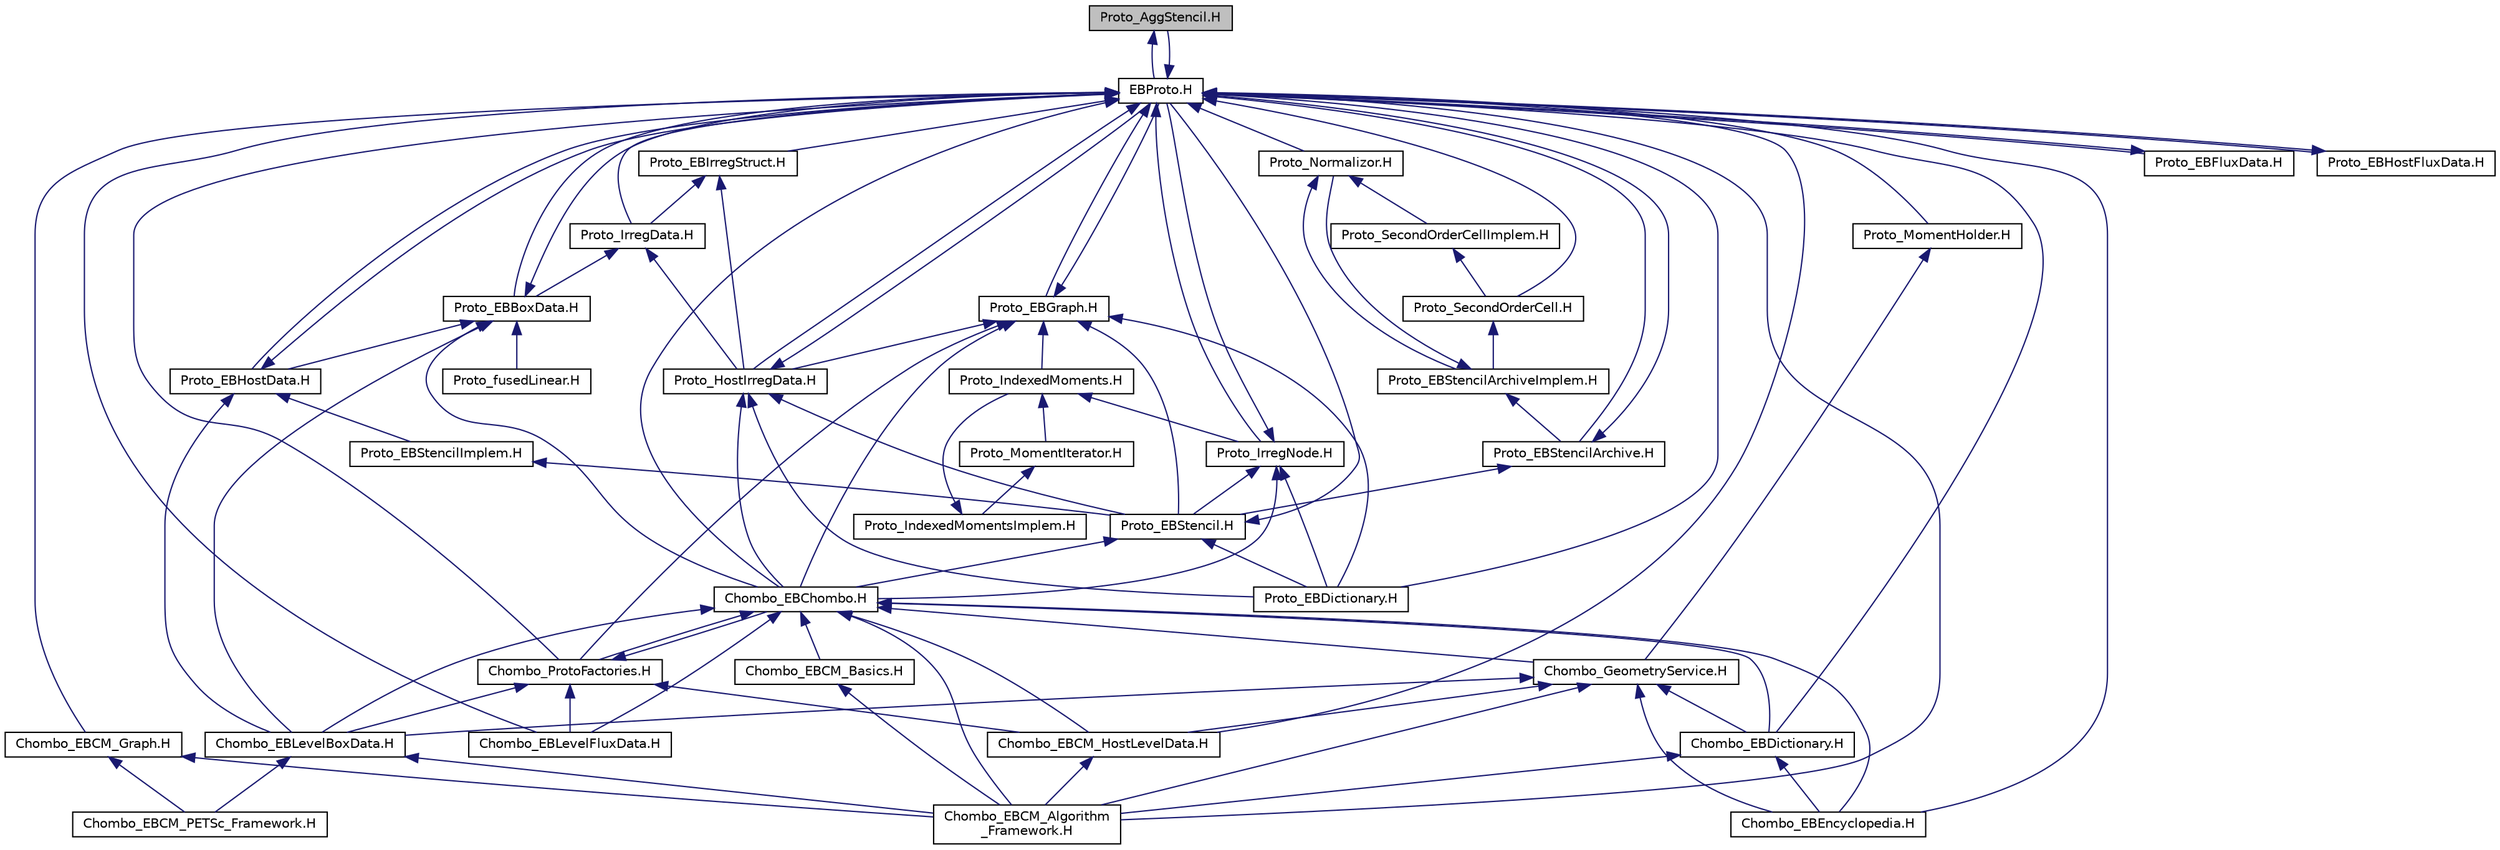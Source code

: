 digraph "Proto_AggStencil.H"
{
  edge [fontname="Helvetica",fontsize="10",labelfontname="Helvetica",labelfontsize="10"];
  node [fontname="Helvetica",fontsize="10",shape=record];
  Node107 [label="Proto_AggStencil.H",height=0.2,width=0.4,color="black", fillcolor="grey75", style="filled", fontcolor="black"];
  Node107 -> Node108 [dir="back",color="midnightblue",fontsize="10",style="solid",fontname="Helvetica"];
  Node108 [label="EBProto.H",height=0.2,width=0.4,color="black", fillcolor="white", style="filled",URL="$EBProto_8H.html"];
  Node108 -> Node109 [dir="back",color="midnightblue",fontsize="10",style="solid",fontname="Helvetica"];
  Node109 [label="Chombo_EBCM_Algorithm\l_Framework.H",height=0.2,width=0.4,color="black", fillcolor="white", style="filled",URL="$Chombo__EBCM__Algorithm__Framework_8H.html"];
  Node108 -> Node110 [dir="back",color="midnightblue",fontsize="10",style="solid",fontname="Helvetica"];
  Node110 [label="Chombo_EBCM_Graph.H",height=0.2,width=0.4,color="black", fillcolor="white", style="filled",URL="$Chombo__EBCM__Graph_8H.html"];
  Node110 -> Node109 [dir="back",color="midnightblue",fontsize="10",style="solid",fontname="Helvetica"];
  Node110 -> Node111 [dir="back",color="midnightblue",fontsize="10",style="solid",fontname="Helvetica"];
  Node111 [label="Chombo_EBCM_PETSc_Framework.H",height=0.2,width=0.4,color="black", fillcolor="white", style="filled",URL="$Chombo__EBCM__PETSc__Framework_8H.html"];
  Node108 -> Node112 [dir="back",color="midnightblue",fontsize="10",style="solid",fontname="Helvetica"];
  Node112 [label="Chombo_EBCM_HostLevelData.H",height=0.2,width=0.4,color="black", fillcolor="white", style="filled",URL="$Chombo__EBCM__HostLevelData_8H.html"];
  Node112 -> Node109 [dir="back",color="midnightblue",fontsize="10",style="solid",fontname="Helvetica"];
  Node108 -> Node113 [dir="back",color="midnightblue",fontsize="10",style="solid",fontname="Helvetica"];
  Node113 [label="Proto_HostIrregData.H",height=0.2,width=0.4,color="black", fillcolor="white", style="filled",URL="$Proto__HostIrregData_8H.html"];
  Node113 -> Node108 [dir="back",color="midnightblue",fontsize="10",style="solid",fontname="Helvetica"];
  Node113 -> Node114 [dir="back",color="midnightblue",fontsize="10",style="solid",fontname="Helvetica"];
  Node114 [label="Proto_EBStencil.H",height=0.2,width=0.4,color="black", fillcolor="white", style="filled",URL="$Proto__EBStencil_8H.html"];
  Node114 -> Node108 [dir="back",color="midnightblue",fontsize="10",style="solid",fontname="Helvetica"];
  Node114 -> Node115 [dir="back",color="midnightblue",fontsize="10",style="solid",fontname="Helvetica"];
  Node115 [label="Proto_EBDictionary.H",height=0.2,width=0.4,color="black", fillcolor="white", style="filled",URL="$Proto__EBDictionary_8H.html"];
  Node114 -> Node116 [dir="back",color="midnightblue",fontsize="10",style="solid",fontname="Helvetica"];
  Node116 [label="Chombo_EBChombo.H",height=0.2,width=0.4,color="black", fillcolor="white", style="filled",URL="$Chombo__EBChombo_8H.html"];
  Node116 -> Node109 [dir="back",color="midnightblue",fontsize="10",style="solid",fontname="Helvetica"];
  Node116 -> Node112 [dir="back",color="midnightblue",fontsize="10",style="solid",fontname="Helvetica"];
  Node116 -> Node117 [dir="back",color="midnightblue",fontsize="10",style="solid",fontname="Helvetica"];
  Node117 [label="Chombo_EBCM_Basics.H",height=0.2,width=0.4,color="black", fillcolor="white", style="filled",URL="$Chombo__EBCM__Basics_8H.html"];
  Node117 -> Node109 [dir="back",color="midnightblue",fontsize="10",style="solid",fontname="Helvetica"];
  Node116 -> Node118 [dir="back",color="midnightblue",fontsize="10",style="solid",fontname="Helvetica"];
  Node118 [label="Chombo_ProtoFactories.H",height=0.2,width=0.4,color="black", fillcolor="white", style="filled",URL="$Chombo__ProtoFactories_8H.html"];
  Node118 -> Node112 [dir="back",color="midnightblue",fontsize="10",style="solid",fontname="Helvetica"];
  Node118 -> Node116 [dir="back",color="midnightblue",fontsize="10",style="solid",fontname="Helvetica"];
  Node118 -> Node119 [dir="back",color="midnightblue",fontsize="10",style="solid",fontname="Helvetica"];
  Node119 [label="Chombo_EBLevelBoxData.H",height=0.2,width=0.4,color="black", fillcolor="white", style="filled",URL="$Chombo__EBLevelBoxData_8H.html"];
  Node119 -> Node109 [dir="back",color="midnightblue",fontsize="10",style="solid",fontname="Helvetica"];
  Node119 -> Node111 [dir="back",color="midnightblue",fontsize="10",style="solid",fontname="Helvetica"];
  Node118 -> Node120 [dir="back",color="midnightblue",fontsize="10",style="solid",fontname="Helvetica"];
  Node120 [label="Chombo_EBLevelFluxData.H",height=0.2,width=0.4,color="black", fillcolor="white", style="filled",URL="$Chombo__EBLevelFluxData_8H.html"];
  Node116 -> Node121 [dir="back",color="midnightblue",fontsize="10",style="solid",fontname="Helvetica"];
  Node121 [label="Chombo_EBDictionary.H",height=0.2,width=0.4,color="black", fillcolor="white", style="filled",URL="$Chombo__EBDictionary_8H.html"];
  Node121 -> Node109 [dir="back",color="midnightblue",fontsize="10",style="solid",fontname="Helvetica"];
  Node121 -> Node122 [dir="back",color="midnightblue",fontsize="10",style="solid",fontname="Helvetica"];
  Node122 [label="Chombo_EBEncyclopedia.H",height=0.2,width=0.4,color="black", fillcolor="white", style="filled",URL="$Chombo__EBEncyclopedia_8H.html"];
  Node116 -> Node123 [dir="back",color="midnightblue",fontsize="10",style="solid",fontname="Helvetica"];
  Node123 [label="Chombo_GeometryService.H",height=0.2,width=0.4,color="black", fillcolor="white", style="filled",URL="$Chombo__GeometryService_8H.html"];
  Node123 -> Node109 [dir="back",color="midnightblue",fontsize="10",style="solid",fontname="Helvetica"];
  Node123 -> Node112 [dir="back",color="midnightblue",fontsize="10",style="solid",fontname="Helvetica"];
  Node123 -> Node121 [dir="back",color="midnightblue",fontsize="10",style="solid",fontname="Helvetica"];
  Node123 -> Node122 [dir="back",color="midnightblue",fontsize="10",style="solid",fontname="Helvetica"];
  Node123 -> Node119 [dir="back",color="midnightblue",fontsize="10",style="solid",fontname="Helvetica"];
  Node116 -> Node122 [dir="back",color="midnightblue",fontsize="10",style="solid",fontname="Helvetica"];
  Node116 -> Node119 [dir="back",color="midnightblue",fontsize="10",style="solid",fontname="Helvetica"];
  Node116 -> Node120 [dir="back",color="midnightblue",fontsize="10",style="solid",fontname="Helvetica"];
  Node113 -> Node115 [dir="back",color="midnightblue",fontsize="10",style="solid",fontname="Helvetica"];
  Node113 -> Node116 [dir="back",color="midnightblue",fontsize="10",style="solid",fontname="Helvetica"];
  Node108 -> Node124 [dir="back",color="midnightblue",fontsize="10",style="solid",fontname="Helvetica"];
  Node124 [label="Proto_EBIrregStruct.H",height=0.2,width=0.4,color="black", fillcolor="white", style="filled",URL="$Proto__EBIrregStruct_8H.html"];
  Node124 -> Node113 [dir="back",color="midnightblue",fontsize="10",style="solid",fontname="Helvetica"];
  Node124 -> Node125 [dir="back",color="midnightblue",fontsize="10",style="solid",fontname="Helvetica"];
  Node125 [label="Proto_IrregData.H",height=0.2,width=0.4,color="black", fillcolor="white", style="filled",URL="$Proto__IrregData_8H.html"];
  Node125 -> Node113 [dir="back",color="midnightblue",fontsize="10",style="solid",fontname="Helvetica"];
  Node125 -> Node126 [dir="back",color="midnightblue",fontsize="10",style="solid",fontname="Helvetica"];
  Node126 [label="Proto_EBBoxData.H",height=0.2,width=0.4,color="black", fillcolor="white", style="filled",URL="$Proto__EBBoxData_8H.html"];
  Node126 -> Node108 [dir="back",color="midnightblue",fontsize="10",style="solid",fontname="Helvetica"];
  Node126 -> Node127 [dir="back",color="midnightblue",fontsize="10",style="solid",fontname="Helvetica"];
  Node127 [label="Proto_EBHostData.H",height=0.2,width=0.4,color="black", fillcolor="white", style="filled",URL="$Proto__EBHostData_8H.html"];
  Node127 -> Node128 [dir="back",color="midnightblue",fontsize="10",style="solid",fontname="Helvetica"];
  Node128 [label="Proto_EBStencilImplem.H",height=0.2,width=0.4,color="black", fillcolor="white", style="filled",URL="$Proto__EBStencilImplem_8H.html"];
  Node128 -> Node114 [dir="back",color="midnightblue",fontsize="10",style="solid",fontname="Helvetica"];
  Node127 -> Node108 [dir="back",color="midnightblue",fontsize="10",style="solid",fontname="Helvetica"];
  Node127 -> Node119 [dir="back",color="midnightblue",fontsize="10",style="solid",fontname="Helvetica"];
  Node126 -> Node129 [dir="back",color="midnightblue",fontsize="10",style="solid",fontname="Helvetica"];
  Node129 [label="Proto_fusedLinear.H",height=0.2,width=0.4,color="black", fillcolor="white", style="filled",URL="$Proto__fusedLinear_8H.html"];
  Node126 -> Node116 [dir="back",color="midnightblue",fontsize="10",style="solid",fontname="Helvetica"];
  Node126 -> Node119 [dir="back",color="midnightblue",fontsize="10",style="solid",fontname="Helvetica"];
  Node108 -> Node125 [dir="back",color="midnightblue",fontsize="10",style="solid",fontname="Helvetica"];
  Node108 -> Node130 [dir="back",color="midnightblue",fontsize="10",style="solid",fontname="Helvetica"];
  Node130 [label="Proto_IrregNode.H",height=0.2,width=0.4,color="black", fillcolor="white", style="filled",URL="$Proto__IrregNode_8H.html"];
  Node130 -> Node108 [dir="back",color="midnightblue",fontsize="10",style="solid",fontname="Helvetica"];
  Node130 -> Node114 [dir="back",color="midnightblue",fontsize="10",style="solid",fontname="Helvetica"];
  Node130 -> Node115 [dir="back",color="midnightblue",fontsize="10",style="solid",fontname="Helvetica"];
  Node130 -> Node116 [dir="back",color="midnightblue",fontsize="10",style="solid",fontname="Helvetica"];
  Node108 -> Node131 [dir="back",color="midnightblue",fontsize="10",style="solid",fontname="Helvetica"];
  Node131 [label="Proto_EBGraph.H",height=0.2,width=0.4,color="black", fillcolor="white", style="filled",URL="$Proto__EBGraph_8H.html"];
  Node131 -> Node113 [dir="back",color="midnightblue",fontsize="10",style="solid",fontname="Helvetica"];
  Node131 -> Node132 [dir="back",color="midnightblue",fontsize="10",style="solid",fontname="Helvetica"];
  Node132 [label="Proto_IndexedMoments.H",height=0.2,width=0.4,color="black", fillcolor="white", style="filled",URL="$Proto__IndexedMoments_8H.html"];
  Node132 -> Node130 [dir="back",color="midnightblue",fontsize="10",style="solid",fontname="Helvetica"];
  Node132 -> Node133 [dir="back",color="midnightblue",fontsize="10",style="solid",fontname="Helvetica"];
  Node133 [label="Proto_MomentIterator.H",height=0.2,width=0.4,color="black", fillcolor="white", style="filled",URL="$Proto__MomentIterator_8H.html"];
  Node133 -> Node134 [dir="back",color="midnightblue",fontsize="10",style="solid",fontname="Helvetica"];
  Node134 [label="Proto_IndexedMomentsImplem.H",height=0.2,width=0.4,color="black", fillcolor="white", style="filled",URL="$Proto__IndexedMomentsImplem_8H.html"];
  Node134 -> Node132 [dir="back",color="midnightblue",fontsize="10",style="solid",fontname="Helvetica"];
  Node131 -> Node108 [dir="back",color="midnightblue",fontsize="10",style="solid",fontname="Helvetica"];
  Node131 -> Node114 [dir="back",color="midnightblue",fontsize="10",style="solid",fontname="Helvetica"];
  Node131 -> Node115 [dir="back",color="midnightblue",fontsize="10",style="solid",fontname="Helvetica"];
  Node131 -> Node116 [dir="back",color="midnightblue",fontsize="10",style="solid",fontname="Helvetica"];
  Node131 -> Node118 [dir="back",color="midnightblue",fontsize="10",style="solid",fontname="Helvetica"];
  Node108 -> Node126 [dir="back",color="midnightblue",fontsize="10",style="solid",fontname="Helvetica"];
  Node108 -> Node135 [dir="back",color="midnightblue",fontsize="10",style="solid",fontname="Helvetica"];
  Node135 [label="Proto_EBFluxData.H",height=0.2,width=0.4,color="black", fillcolor="white", style="filled",URL="$Proto__EBFluxData_8H.html"];
  Node135 -> Node108 [dir="back",color="midnightblue",fontsize="10",style="solid",fontname="Helvetica"];
  Node108 -> Node107 [dir="back",color="midnightblue",fontsize="10",style="solid",fontname="Helvetica"];
  Node108 -> Node136 [dir="back",color="midnightblue",fontsize="10",style="solid",fontname="Helvetica"];
  Node136 [label="Proto_EBStencilArchive.H",height=0.2,width=0.4,color="black", fillcolor="white", style="filled",URL="$Proto__EBStencilArchive_8H.html"];
  Node136 -> Node114 [dir="back",color="midnightblue",fontsize="10",style="solid",fontname="Helvetica"];
  Node136 -> Node108 [dir="back",color="midnightblue",fontsize="10",style="solid",fontname="Helvetica"];
  Node108 -> Node137 [dir="back",color="midnightblue",fontsize="10",style="solid",fontname="Helvetica"];
  Node137 [label="Proto_Normalizor.H",height=0.2,width=0.4,color="black", fillcolor="white", style="filled",URL="$Proto__Normalizor_8H.html"];
  Node137 -> Node138 [dir="back",color="midnightblue",fontsize="10",style="solid",fontname="Helvetica"];
  Node138 [label="Proto_EBStencilArchiveImplem.H",height=0.2,width=0.4,color="black", fillcolor="white", style="filled",URL="$Proto__EBStencilArchiveImplem_8H.html"];
  Node138 -> Node136 [dir="back",color="midnightblue",fontsize="10",style="solid",fontname="Helvetica"];
  Node138 -> Node137 [dir="back",color="midnightblue",fontsize="10",style="solid",fontname="Helvetica"];
  Node137 -> Node139 [dir="back",color="midnightblue",fontsize="10",style="solid",fontname="Helvetica"];
  Node139 [label="Proto_SecondOrderCellImplem.H",height=0.2,width=0.4,color="black", fillcolor="white", style="filled",URL="$Proto__SecondOrderCellImplem_8H.html"];
  Node139 -> Node140 [dir="back",color="midnightblue",fontsize="10",style="solid",fontname="Helvetica"];
  Node140 [label="Proto_SecondOrderCell.H",height=0.2,width=0.4,color="black", fillcolor="white", style="filled",URL="$Proto__SecondOrderCell_8H.html"];
  Node140 -> Node138 [dir="back",color="midnightblue",fontsize="10",style="solid",fontname="Helvetica"];
  Node108 -> Node140 [dir="back",color="midnightblue",fontsize="10",style="solid",fontname="Helvetica"];
  Node108 -> Node127 [dir="back",color="midnightblue",fontsize="10",style="solid",fontname="Helvetica"];
  Node108 -> Node141 [dir="back",color="midnightblue",fontsize="10",style="solid",fontname="Helvetica"];
  Node141 [label="Proto_EBHostFluxData.H",height=0.2,width=0.4,color="black", fillcolor="white", style="filled",URL="$Proto__EBHostFluxData_8H.html"];
  Node141 -> Node108 [dir="back",color="midnightblue",fontsize="10",style="solid",fontname="Helvetica"];
  Node108 -> Node115 [dir="back",color="midnightblue",fontsize="10",style="solid",fontname="Helvetica"];
  Node108 -> Node142 [dir="back",color="midnightblue",fontsize="10",style="solid",fontname="Helvetica"];
  Node142 [label="Proto_MomentHolder.H",height=0.2,width=0.4,color="black", fillcolor="white", style="filled",URL="$Proto__MomentHolder_8H.html"];
  Node142 -> Node123 [dir="back",color="midnightblue",fontsize="10",style="solid",fontname="Helvetica"];
  Node108 -> Node116 [dir="back",color="midnightblue",fontsize="10",style="solid",fontname="Helvetica"];
  Node108 -> Node118 [dir="back",color="midnightblue",fontsize="10",style="solid",fontname="Helvetica"];
  Node108 -> Node121 [dir="back",color="midnightblue",fontsize="10",style="solid",fontname="Helvetica"];
  Node108 -> Node122 [dir="back",color="midnightblue",fontsize="10",style="solid",fontname="Helvetica"];
  Node108 -> Node120 [dir="back",color="midnightblue",fontsize="10",style="solid",fontname="Helvetica"];
}
